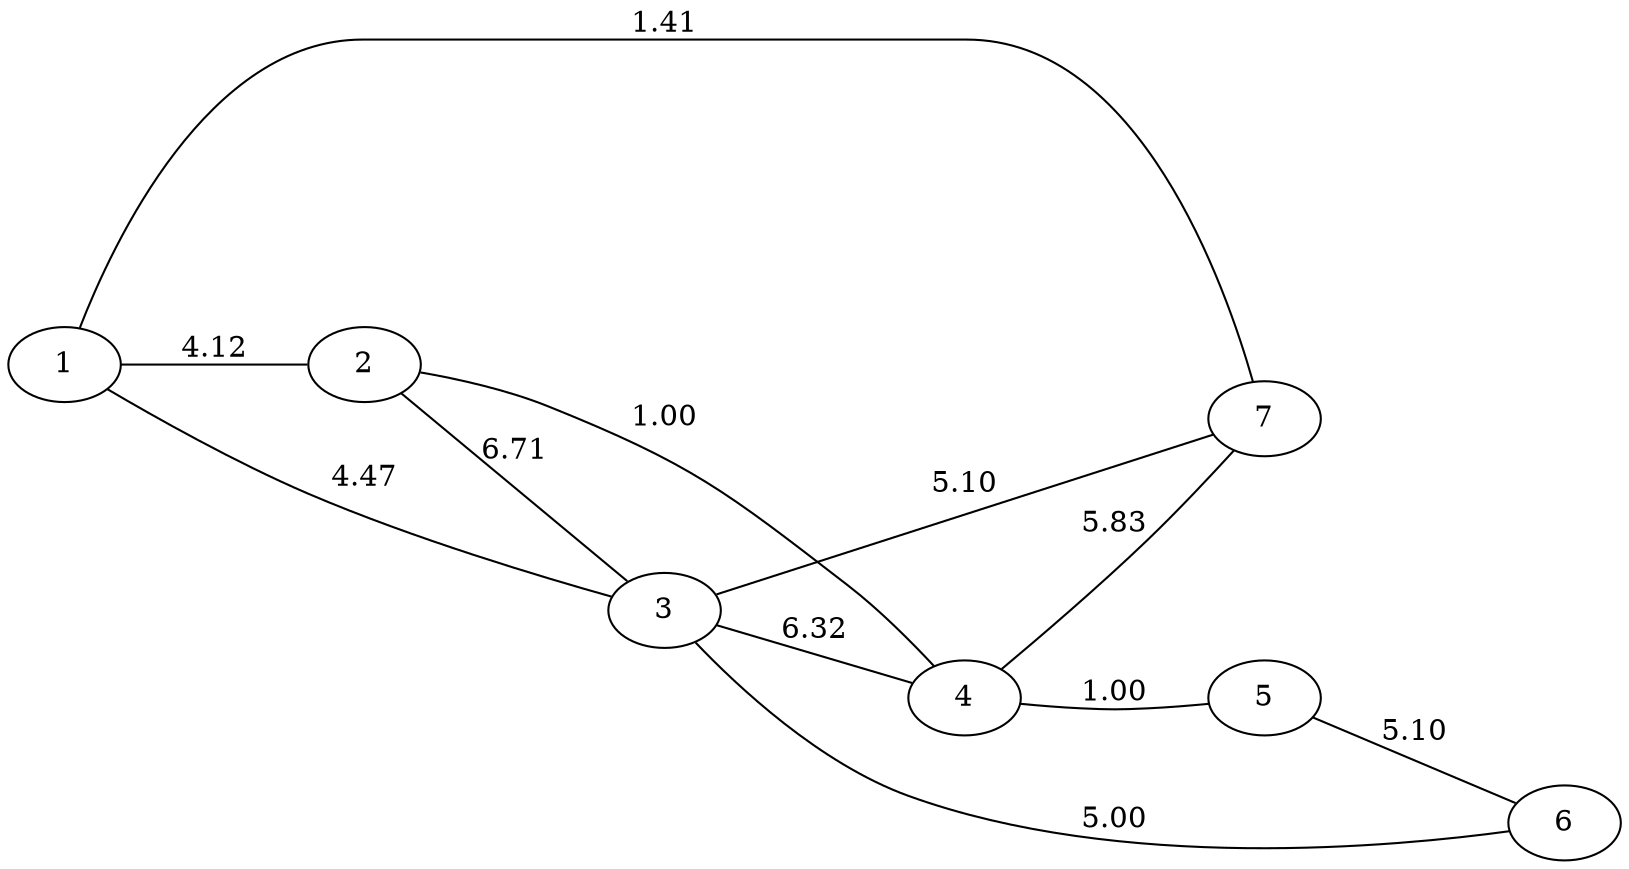 graph graph_tes{
	rankdir =LR;
	ranksep = 0.8;
	nodesep = 0.8;
	1--2 [label="4.12"];
	1--3 [label="4.47"];
	1--7 [label="1.41"];
	2--3 [label="6.71"];
	2--4 [label="1.00"];
	3--4 [label="6.32"];
	3--6 [label="5.00"];
	3--7 [label="5.10"];
	4--5 [label="1.00"];
	4--7 [label="5.83"];
	5--6 [label="5.10"];
}